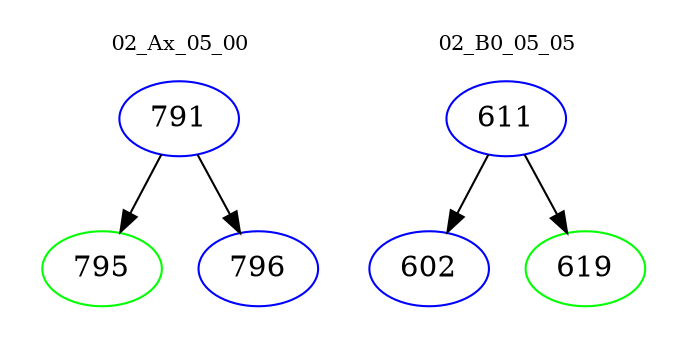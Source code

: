 digraph{
subgraph cluster_0 {
color = white
label = "02_Ax_05_00";
fontsize=10;
T0_791 [label="791", color="blue"]
T0_791 -> T0_795 [color="black"]
T0_795 [label="795", color="green"]
T0_791 -> T0_796 [color="black"]
T0_796 [label="796", color="blue"]
}
subgraph cluster_1 {
color = white
label = "02_B0_05_05";
fontsize=10;
T1_611 [label="611", color="blue"]
T1_611 -> T1_602 [color="black"]
T1_602 [label="602", color="blue"]
T1_611 -> T1_619 [color="black"]
T1_619 [label="619", color="green"]
}
}
